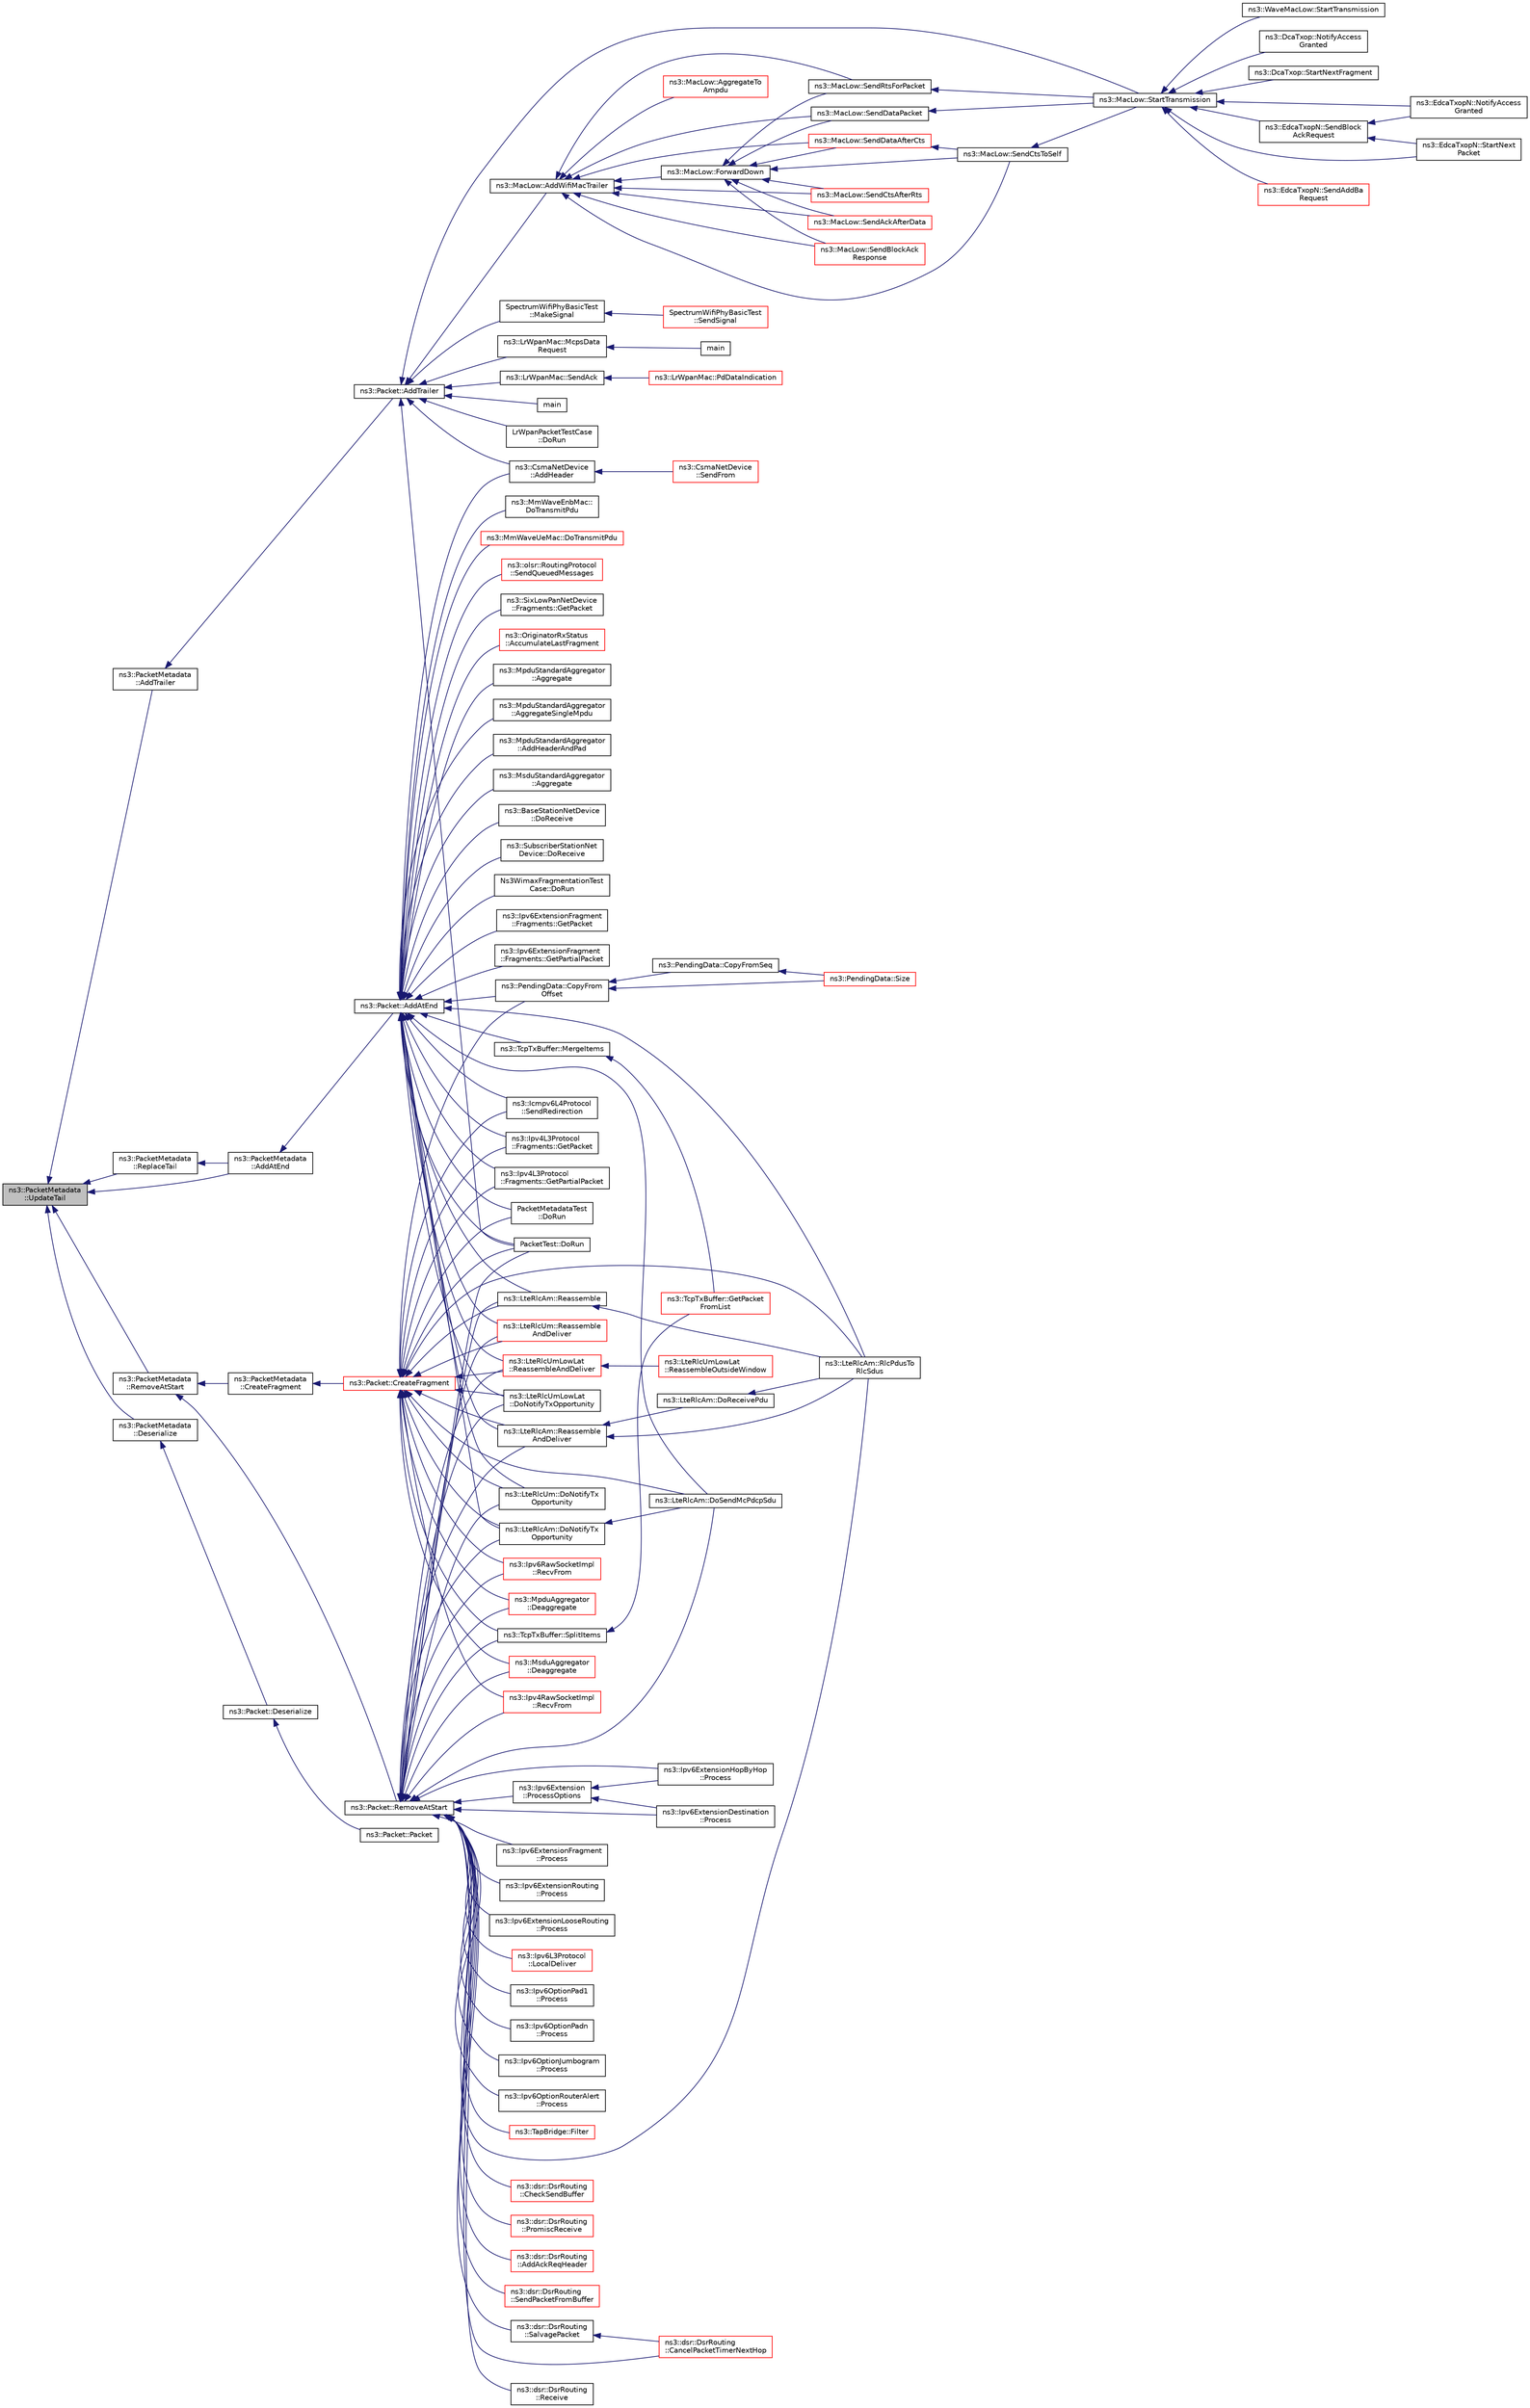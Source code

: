 digraph "ns3::PacketMetadata::UpdateTail"
{
  edge [fontname="Helvetica",fontsize="10",labelfontname="Helvetica",labelfontsize="10"];
  node [fontname="Helvetica",fontsize="10",shape=record];
  rankdir="LR";
  Node1 [label="ns3::PacketMetadata\l::UpdateTail",height=0.2,width=0.4,color="black", fillcolor="grey75", style="filled", fontcolor="black"];
  Node1 -> Node2 [dir="back",color="midnightblue",fontsize="10",style="solid"];
  Node2 [label="ns3::PacketMetadata\l::ReplaceTail",height=0.2,width=0.4,color="black", fillcolor="white", style="filled",URL="$d1/db1/classns3_1_1PacketMetadata.html#a0ad8fd1e4af8eaafca676b4cc3d9749b",tooltip="Replace the tail. "];
  Node2 -> Node3 [dir="back",color="midnightblue",fontsize="10",style="solid"];
  Node3 [label="ns3::PacketMetadata\l::AddAtEnd",height=0.2,width=0.4,color="black", fillcolor="white", style="filled",URL="$d1/db1/classns3_1_1PacketMetadata.html#af7ceb1a4a7ded625c85dbd477b5fc8b6",tooltip="Add a metadata at the metadata start. "];
  Node3 -> Node4 [dir="back",color="midnightblue",fontsize="10",style="solid"];
  Node4 [label="ns3::Packet::AddAtEnd",height=0.2,width=0.4,color="black", fillcolor="white", style="filled",URL="$dd/d7a/classns3_1_1Packet.html#a14ec3d4250b425468764de58f5837b6b",tooltip="Concatenate the input packet at the end of the current packet. "];
  Node4 -> Node5 [dir="back",color="midnightblue",fontsize="10",style="solid"];
  Node5 [label="ns3::CsmaNetDevice\l::AddHeader",height=0.2,width=0.4,color="black", fillcolor="white", style="filled",URL="$d4/df2/classns3_1_1CsmaNetDevice.html#a736bf6ce5851ace677f8fc693a92855c"];
  Node5 -> Node6 [dir="back",color="midnightblue",fontsize="10",style="solid"];
  Node6 [label="ns3::CsmaNetDevice\l::SendFrom",height=0.2,width=0.4,color="red", fillcolor="white", style="filled",URL="$d4/df2/classns3_1_1CsmaNetDevice.html#ad7cb5da0e3fb59bd1670c8fa0af4b775"];
  Node4 -> Node7 [dir="back",color="midnightblue",fontsize="10",style="solid"];
  Node7 [label="ns3::Icmpv6L4Protocol\l::SendRedirection",height=0.2,width=0.4,color="black", fillcolor="white", style="filled",URL="$d7/d1d/classns3_1_1Icmpv6L4Protocol.html#a775f19603b15e25f287f54096a3f26cb",tooltip="Send an ICMPv6 Redirection. "];
  Node4 -> Node8 [dir="back",color="midnightblue",fontsize="10",style="solid"];
  Node8 [label="ns3::Ipv4L3Protocol\l::Fragments::GetPacket",height=0.2,width=0.4,color="black", fillcolor="white", style="filled",URL="$de/db3/classns3_1_1Ipv4L3Protocol_1_1Fragments.html#ab4a808c6dc768ccee3b49c829085f92a",tooltip="Get the entire packet. "];
  Node4 -> Node9 [dir="back",color="midnightblue",fontsize="10",style="solid"];
  Node9 [label="ns3::Ipv4L3Protocol\l::Fragments::GetPartialPacket",height=0.2,width=0.4,color="black", fillcolor="white", style="filled",URL="$de/db3/classns3_1_1Ipv4L3Protocol_1_1Fragments.html#a7fd8b69e913c1326a37a13a4ea8deebc",tooltip="Get the complete part of the packet. "];
  Node4 -> Node10 [dir="back",color="midnightblue",fontsize="10",style="solid"];
  Node10 [label="ns3::Ipv6ExtensionFragment\l::Fragments::GetPacket",height=0.2,width=0.4,color="black", fillcolor="white", style="filled",URL="$d6/d8c/classns3_1_1Ipv6ExtensionFragment_1_1Fragments.html#a2c3a522898b3635c59ed50e91826ae91",tooltip="Get the entire packet. "];
  Node4 -> Node11 [dir="back",color="midnightblue",fontsize="10",style="solid"];
  Node11 [label="ns3::Ipv6ExtensionFragment\l::Fragments::GetPartialPacket",height=0.2,width=0.4,color="black", fillcolor="white", style="filled",URL="$d6/d8c/classns3_1_1Ipv6ExtensionFragment_1_1Fragments.html#aa3e7ed0d1458526ff565403b1b8e4285",tooltip="Get the packet parts so far received. "];
  Node4 -> Node12 [dir="back",color="midnightblue",fontsize="10",style="solid"];
  Node12 [label="ns3::PendingData::CopyFrom\lOffset",height=0.2,width=0.4,color="black", fillcolor="white", style="filled",URL="$dd/d9e/classns3_1_1PendingData.html#ab04639a5fcb15f47daa91c071f5cdfd2",tooltip="Copy data starting from a give offset. "];
  Node12 -> Node13 [dir="back",color="midnightblue",fontsize="10",style="solid"];
  Node13 [label="ns3::PendingData::CopyFromSeq",height=0.2,width=0.4,color="black", fillcolor="white", style="filled",URL="$dd/d9e/classns3_1_1PendingData.html#ac49fbeb525992b5b033d3209dcf5688c",tooltip="Copy data starting from a give offset. "];
  Node13 -> Node14 [dir="back",color="midnightblue",fontsize="10",style="solid"];
  Node14 [label="ns3::PendingData::Size",height=0.2,width=0.4,color="red", fillcolor="white", style="filled",URL="$dd/d9e/classns3_1_1PendingData.html#abbbae5f8a12762f9a85d2ddd5c9c9165"];
  Node12 -> Node14 [dir="back",color="midnightblue",fontsize="10",style="solid"];
  Node4 -> Node15 [dir="back",color="midnightblue",fontsize="10",style="solid"];
  Node15 [label="ns3::TcpTxBuffer::MergeItems",height=0.2,width=0.4,color="black", fillcolor="white", style="filled",URL="$d9/d1d/classns3_1_1TcpTxBuffer.html#aee57c32104926f7d4bfdeb12f05a6db1",tooltip="Merge two TcpTxItem. "];
  Node15 -> Node16 [dir="back",color="midnightblue",fontsize="10",style="solid"];
  Node16 [label="ns3::TcpTxBuffer::GetPacket\lFromList",height=0.2,width=0.4,color="red", fillcolor="white", style="filled",URL="$d9/d1d/classns3_1_1TcpTxBuffer.html#a0528a0261fe39fdb95526c24801f1091",tooltip="Get a block (which is returned as Packet) from a list. "];
  Node4 -> Node17 [dir="back",color="midnightblue",fontsize="10",style="solid"];
  Node17 [label="ns3::LteRlcAm::DoNotifyTx\lOpportunity",height=0.2,width=0.4,color="black", fillcolor="white", style="filled",URL="$d0/d4c/classns3_1_1LteRlcAm.html#a3ab44d9541efaa52821f93075eb769f1"];
  Node17 -> Node18 [dir="back",color="midnightblue",fontsize="10",style="solid"];
  Node18 [label="ns3::LteRlcAm::DoSendMcPdcpSdu",height=0.2,width=0.4,color="black", fillcolor="white", style="filled",URL="$d0/d4c/classns3_1_1LteRlcAm.html#a82f906888a397ccda58483840418c7e8"];
  Node4 -> Node19 [dir="back",color="midnightblue",fontsize="10",style="solid"];
  Node19 [label="ns3::LteRlcAm::Reassemble\lAndDeliver",height=0.2,width=0.4,color="black", fillcolor="white", style="filled",URL="$d0/d4c/classns3_1_1LteRlcAm.html#ada1201339d0a54e50adc27b09d3c5c1e"];
  Node19 -> Node20 [dir="back",color="midnightblue",fontsize="10",style="solid"];
  Node20 [label="ns3::LteRlcAm::DoReceivePdu",height=0.2,width=0.4,color="black", fillcolor="white", style="filled",URL="$d0/d4c/classns3_1_1LteRlcAm.html#a9351b349aef796a3cda5946574e9435f"];
  Node20 -> Node21 [dir="back",color="midnightblue",fontsize="10",style="solid"];
  Node21 [label="ns3::LteRlcAm::RlcPdusTo\lRlcSdus",height=0.2,width=0.4,color="black", fillcolor="white", style="filled",URL="$d0/d4c/classns3_1_1LteRlcAm.html#a5ea384363b8fa99b66f9eaad80edc2cc"];
  Node19 -> Node21 [dir="back",color="midnightblue",fontsize="10",style="solid"];
  Node4 -> Node18 [dir="back",color="midnightblue",fontsize="10",style="solid"];
  Node4 -> Node22 [dir="back",color="midnightblue",fontsize="10",style="solid"];
  Node22 [label="ns3::LteRlcAm::Reassemble",height=0.2,width=0.4,color="black", fillcolor="white", style="filled",URL="$d0/d4c/classns3_1_1LteRlcAm.html#a5ea384eb8654434de22432e79ee60364"];
  Node22 -> Node21 [dir="back",color="midnightblue",fontsize="10",style="solid"];
  Node4 -> Node21 [dir="back",color="midnightblue",fontsize="10",style="solid"];
  Node4 -> Node23 [dir="back",color="midnightblue",fontsize="10",style="solid"];
  Node23 [label="ns3::LteRlcUmLowLat\l::DoNotifyTxOpportunity",height=0.2,width=0.4,color="black", fillcolor="white", style="filled",URL="$dd/df9/classns3_1_1LteRlcUmLowLat.html#a7a317025c0a1ff42852387b6665fee30"];
  Node4 -> Node24 [dir="back",color="midnightblue",fontsize="10",style="solid"];
  Node24 [label="ns3::LteRlcUmLowLat\l::ReassembleAndDeliver",height=0.2,width=0.4,color="red", fillcolor="white", style="filled",URL="$dd/df9/classns3_1_1LteRlcUmLowLat.html#a73c311a5f9cb06e61282da24f875bb29"];
  Node24 -> Node25 [dir="back",color="midnightblue",fontsize="10",style="solid"];
  Node25 [label="ns3::LteRlcUmLowLat\l::ReassembleOutsideWindow",height=0.2,width=0.4,color="red", fillcolor="white", style="filled",URL="$dd/df9/classns3_1_1LteRlcUmLowLat.html#a4443ee4ffdcbda9c568dafb97828497e"];
  Node4 -> Node26 [dir="back",color="midnightblue",fontsize="10",style="solid"];
  Node26 [label="ns3::LteRlcUm::DoNotifyTx\lOpportunity",height=0.2,width=0.4,color="black", fillcolor="white", style="filled",URL="$db/d49/classns3_1_1LteRlcUm.html#a54a1abae2b97a8a060bc42b6abbf3af4"];
  Node4 -> Node27 [dir="back",color="midnightblue",fontsize="10",style="solid"];
  Node27 [label="ns3::LteRlcUm::Reassemble\lAndDeliver",height=0.2,width=0.4,color="red", fillcolor="white", style="filled",URL="$db/d49/classns3_1_1LteRlcUm.html#a103ba1e3d14eb2604a44d1bef7fe7cb7"];
  Node4 -> Node28 [dir="back",color="midnightblue",fontsize="10",style="solid"];
  Node28 [label="ns3::MmWaveEnbMac::\lDoTransmitPdu",height=0.2,width=0.4,color="black", fillcolor="white", style="filled",URL="$d5/dcd/classns3_1_1MmWaveEnbMac.html#a71a93e997a6016541b33e26998562226"];
  Node4 -> Node29 [dir="back",color="midnightblue",fontsize="10",style="solid"];
  Node29 [label="ns3::MmWaveUeMac::DoTransmitPdu",height=0.2,width=0.4,color="red", fillcolor="white", style="filled",URL="$d7/d84/classns3_1_1MmWaveUeMac.html#a5f228598aabf0c6cd61b6fad018512fe"];
  Node4 -> Node30 [dir="back",color="midnightblue",fontsize="10",style="solid"];
  Node30 [label="PacketMetadataTest\l::DoRun",height=0.2,width=0.4,color="black", fillcolor="white", style="filled",URL="$da/d30/classPacketMetadataTest.html#a5157cf5ecf0e631ad2a70c61375ebfc3",tooltip="Implementation to actually run this TestCase. "];
  Node4 -> Node31 [dir="back",color="midnightblue",fontsize="10",style="solid"];
  Node31 [label="PacketTest::DoRun",height=0.2,width=0.4,color="black", fillcolor="white", style="filled",URL="$db/d9f/classPacketTest.html#a2f4d69aa1b21616ea14efd54fee55da2",tooltip="Implementation to actually run this TestCase. "];
  Node4 -> Node32 [dir="back",color="midnightblue",fontsize="10",style="solid"];
  Node32 [label="ns3::olsr::RoutingProtocol\l::SendQueuedMessages",height=0.2,width=0.4,color="red", fillcolor="white", style="filled",URL="$d6/dbb/classns3_1_1olsr_1_1RoutingProtocol.html#a0ee7494c6ac857210f7f12d40d39e349",tooltip="Creates as many OLSR packets as needed in order to send all buffered OLSR messages. "];
  Node4 -> Node33 [dir="back",color="midnightblue",fontsize="10",style="solid"];
  Node33 [label="ns3::SixLowPanNetDevice\l::Fragments::GetPacket",height=0.2,width=0.4,color="black", fillcolor="white", style="filled",URL="$d1/d49/classns3_1_1SixLowPanNetDevice_1_1Fragments.html#a9df693069547cc25cde64f97f5ad2a62",tooltip="Get the entire packet. "];
  Node4 -> Node34 [dir="back",color="midnightblue",fontsize="10",style="solid"];
  Node34 [label="ns3::OriginatorRxStatus\l::AccumulateLastFragment",height=0.2,width=0.4,color="red", fillcolor="white", style="filled",URL="$d6/d7e/classns3_1_1OriginatorRxStatus.html#a59c38c4a21335b5e82da00fdb0561af0"];
  Node4 -> Node35 [dir="back",color="midnightblue",fontsize="10",style="solid"];
  Node35 [label="ns3::MpduStandardAggregator\l::Aggregate",height=0.2,width=0.4,color="black", fillcolor="white", style="filled",URL="$d4/d25/classns3_1_1MpduStandardAggregator.html#ae8df5366479ace23f603e772a32721dc"];
  Node4 -> Node36 [dir="back",color="midnightblue",fontsize="10",style="solid"];
  Node36 [label="ns3::MpduStandardAggregator\l::AggregateSingleMpdu",height=0.2,width=0.4,color="black", fillcolor="white", style="filled",URL="$d4/d25/classns3_1_1MpduStandardAggregator.html#a8ae46f2c643b8b39b31c28875db10372"];
  Node4 -> Node37 [dir="back",color="midnightblue",fontsize="10",style="solid"];
  Node37 [label="ns3::MpduStandardAggregator\l::AddHeaderAndPad",height=0.2,width=0.4,color="black", fillcolor="white", style="filled",URL="$d4/d25/classns3_1_1MpduStandardAggregator.html#a20f9b233d444b85d4ed22b622dbc3bcd"];
  Node4 -> Node38 [dir="back",color="midnightblue",fontsize="10",style="solid"];
  Node38 [label="ns3::MsduStandardAggregator\l::Aggregate",height=0.2,width=0.4,color="black", fillcolor="white", style="filled",URL="$d3/dc1/classns3_1_1MsduStandardAggregator.html#aab2f9fee332931c68aa8d13869a62275"];
  Node4 -> Node39 [dir="back",color="midnightblue",fontsize="10",style="solid"];
  Node39 [label="ns3::BaseStationNetDevice\l::DoReceive",height=0.2,width=0.4,color="black", fillcolor="white", style="filled",URL="$dd/d73/classns3_1_1BaseStationNetDevice.html#a0a6bf3deb17ab1adde07a1ed62875067",tooltip="Receive packet. "];
  Node4 -> Node40 [dir="back",color="midnightblue",fontsize="10",style="solid"];
  Node40 [label="ns3::SubscriberStationNet\lDevice::DoReceive",height=0.2,width=0.4,color="black", fillcolor="white", style="filled",URL="$d4/de5/classns3_1_1SubscriberStationNetDevice.html#a2cdd421837891adea005eb7cde668a1f"];
  Node4 -> Node41 [dir="back",color="midnightblue",fontsize="10",style="solid"];
  Node41 [label="Ns3WimaxFragmentationTest\lCase::DoRun",height=0.2,width=0.4,color="black", fillcolor="white", style="filled",URL="$d9/d2f/classNs3WimaxFragmentationTestCase.html#ac4725340138d07d67dbb72aaa5ccd84b",tooltip="Implementation to actually run this TestCase. "];
  Node1 -> Node42 [dir="back",color="midnightblue",fontsize="10",style="solid"];
  Node42 [label="ns3::PacketMetadata\l::AddTrailer",height=0.2,width=0.4,color="black", fillcolor="white", style="filled",URL="$d1/db1/classns3_1_1PacketMetadata.html#afd698b5f0ce0e9f498fff8a6915837c5"];
  Node42 -> Node43 [dir="back",color="midnightblue",fontsize="10",style="solid"];
  Node43 [label="ns3::Packet::AddTrailer",height=0.2,width=0.4,color="black", fillcolor="white", style="filled",URL="$dd/d7a/classns3_1_1Packet.html#ae26b490c30ae5bc98be5181ec6e06db8",tooltip="Add trailer to this packet. "];
  Node43 -> Node5 [dir="back",color="midnightblue",fontsize="10",style="solid"];
  Node43 -> Node44 [dir="back",color="midnightblue",fontsize="10",style="solid"];
  Node44 [label="main",height=0.2,width=0.4,color="black", fillcolor="white", style="filled",URL="$d4/d3b/lr-wpan-packet-print_8cc.html#a0ddf1224851353fc92bfbff6f499fa97"];
  Node43 -> Node45 [dir="back",color="midnightblue",fontsize="10",style="solid"];
  Node45 [label="ns3::LrWpanMac::McpsData\lRequest",height=0.2,width=0.4,color="black", fillcolor="white", style="filled",URL="$db/d57/classns3_1_1LrWpanMac.html#acb3f2c60655d459aeb85b20536d1f7ce"];
  Node45 -> Node46 [dir="back",color="midnightblue",fontsize="10",style="solid"];
  Node46 [label="main",height=0.2,width=0.4,color="black", fillcolor="white", style="filled",URL="$da/db1/lr-wpan-data_8cc.html#a0ddf1224851353fc92bfbff6f499fa97"];
  Node43 -> Node47 [dir="back",color="midnightblue",fontsize="10",style="solid"];
  Node47 [label="ns3::LrWpanMac::SendAck",height=0.2,width=0.4,color="black", fillcolor="white", style="filled",URL="$db/d57/classns3_1_1LrWpanMac.html#afdf2ca2fc6e15fbb1767720607a101f8"];
  Node47 -> Node48 [dir="back",color="midnightblue",fontsize="10",style="solid"];
  Node48 [label="ns3::LrWpanMac::PdDataIndication",height=0.2,width=0.4,color="red", fillcolor="white", style="filled",URL="$db/d57/classns3_1_1LrWpanMac.html#a71139cc1bd26ab1c0a9c2e7791631389"];
  Node43 -> Node49 [dir="back",color="midnightblue",fontsize="10",style="solid"];
  Node49 [label="LrWpanPacketTestCase\l::DoRun",height=0.2,width=0.4,color="black", fillcolor="white", style="filled",URL="$dc/d38/classLrWpanPacketTestCase.html#ae85f64d48a71983a4a43f49e5571546a",tooltip="Implementation to actually run this TestCase. "];
  Node43 -> Node31 [dir="back",color="midnightblue",fontsize="10",style="solid"];
  Node43 -> Node50 [dir="back",color="midnightblue",fontsize="10",style="solid"];
  Node50 [label="ns3::MacLow::StartTransmission",height=0.2,width=0.4,color="black", fillcolor="white", style="filled",URL="$d3/da6/classns3_1_1MacLow.html#a3d13643c758e213041f8389c1041074b"];
  Node50 -> Node51 [dir="back",color="midnightblue",fontsize="10",style="solid"];
  Node51 [label="ns3::WaveMacLow::StartTransmission",height=0.2,width=0.4,color="black", fillcolor="white", style="filled",URL="$d8/da1/classns3_1_1WaveMacLow.html#a8ed4704fbcd3d5888aa8ee5abcfb9cc8"];
  Node50 -> Node52 [dir="back",color="midnightblue",fontsize="10",style="solid"];
  Node52 [label="ns3::DcaTxop::NotifyAccess\lGranted",height=0.2,width=0.4,color="black", fillcolor="white", style="filled",URL="$d3/d74/classns3_1_1DcaTxop.html#a1760d5870d8d96153165960172ba31d5"];
  Node50 -> Node53 [dir="back",color="midnightblue",fontsize="10",style="solid"];
  Node53 [label="ns3::DcaTxop::StartNextFragment",height=0.2,width=0.4,color="black", fillcolor="white", style="filled",URL="$d3/d74/classns3_1_1DcaTxop.html#a2055d310a17ffe4be6b2d2ec91587429"];
  Node50 -> Node54 [dir="back",color="midnightblue",fontsize="10",style="solid"];
  Node54 [label="ns3::EdcaTxopN::NotifyAccess\lGranted",height=0.2,width=0.4,color="black", fillcolor="white", style="filled",URL="$dc/db8/classns3_1_1EdcaTxopN.html#afeba080a6bf7d6074227e10321d1683d"];
  Node50 -> Node55 [dir="back",color="midnightblue",fontsize="10",style="solid"];
  Node55 [label="ns3::EdcaTxopN::StartNext\lPacket",height=0.2,width=0.4,color="black", fillcolor="white", style="filled",URL="$dc/db8/classns3_1_1EdcaTxopN.html#a86df91f79cf79fbb677bd53fddafdae0"];
  Node50 -> Node56 [dir="back",color="midnightblue",fontsize="10",style="solid"];
  Node56 [label="ns3::EdcaTxopN::SendBlock\lAckRequest",height=0.2,width=0.4,color="black", fillcolor="white", style="filled",URL="$dc/db8/classns3_1_1EdcaTxopN.html#a620d3677a73927b708ba85d2f2a794e0"];
  Node56 -> Node54 [dir="back",color="midnightblue",fontsize="10",style="solid"];
  Node56 -> Node55 [dir="back",color="midnightblue",fontsize="10",style="solid"];
  Node50 -> Node57 [dir="back",color="midnightblue",fontsize="10",style="solid"];
  Node57 [label="ns3::EdcaTxopN::SendAddBa\lRequest",height=0.2,width=0.4,color="red", fillcolor="white", style="filled",URL="$dc/db8/classns3_1_1EdcaTxopN.html#a5d000df80bfe3211aed2fee7c08b85d2"];
  Node43 -> Node58 [dir="back",color="midnightblue",fontsize="10",style="solid"];
  Node58 [label="ns3::MacLow::AddWifiMacTrailer",height=0.2,width=0.4,color="black", fillcolor="white", style="filled",URL="$d3/da6/classns3_1_1MacLow.html#acaafc67755f16f347e9161310d71e3ef"];
  Node58 -> Node59 [dir="back",color="midnightblue",fontsize="10",style="solid"];
  Node59 [label="ns3::MacLow::ForwardDown",height=0.2,width=0.4,color="black", fillcolor="white", style="filled",URL="$d3/da6/classns3_1_1MacLow.html#a4eefbfa3d57539dadf0224cc7fcf952d"];
  Node59 -> Node60 [dir="back",color="midnightblue",fontsize="10",style="solid"];
  Node60 [label="ns3::MacLow::SendRtsForPacket",height=0.2,width=0.4,color="black", fillcolor="white", style="filled",URL="$d3/da6/classns3_1_1MacLow.html#ac472702b866a51ea2dfb7637381897aa"];
  Node60 -> Node50 [dir="back",color="midnightblue",fontsize="10",style="solid"];
  Node59 -> Node61 [dir="back",color="midnightblue",fontsize="10",style="solid"];
  Node61 [label="ns3::MacLow::SendDataPacket",height=0.2,width=0.4,color="black", fillcolor="white", style="filled",URL="$d3/da6/classns3_1_1MacLow.html#ab177d7c7ba53c56f91612114412914bf"];
  Node61 -> Node50 [dir="back",color="midnightblue",fontsize="10",style="solid"];
  Node59 -> Node62 [dir="back",color="midnightblue",fontsize="10",style="solid"];
  Node62 [label="ns3::MacLow::SendCtsToSelf",height=0.2,width=0.4,color="black", fillcolor="white", style="filled",URL="$d3/da6/classns3_1_1MacLow.html#a209c346576d367ef16cfa1cfdefff909"];
  Node62 -> Node50 [dir="back",color="midnightblue",fontsize="10",style="solid"];
  Node59 -> Node63 [dir="back",color="midnightblue",fontsize="10",style="solid"];
  Node63 [label="ns3::MacLow::SendCtsAfterRts",height=0.2,width=0.4,color="red", fillcolor="white", style="filled",URL="$d3/da6/classns3_1_1MacLow.html#aebcd4c3e8d64fb53af1f8a862c766e33"];
  Node59 -> Node64 [dir="back",color="midnightblue",fontsize="10",style="solid"];
  Node64 [label="ns3::MacLow::SendDataAfterCts",height=0.2,width=0.4,color="red", fillcolor="white", style="filled",URL="$d3/da6/classns3_1_1MacLow.html#a063bab2ef4e7320a3f8cfa9890090ab6"];
  Node64 -> Node62 [dir="back",color="midnightblue",fontsize="10",style="solid"];
  Node59 -> Node65 [dir="back",color="midnightblue",fontsize="10",style="solid"];
  Node65 [label="ns3::MacLow::SendAckAfterData",height=0.2,width=0.4,color="red", fillcolor="white", style="filled",URL="$d3/da6/classns3_1_1MacLow.html#a8db1635644b89072dfcb5fbc2330031b"];
  Node59 -> Node66 [dir="back",color="midnightblue",fontsize="10",style="solid"];
  Node66 [label="ns3::MacLow::SendBlockAck\lResponse",height=0.2,width=0.4,color="red", fillcolor="white", style="filled",URL="$d3/da6/classns3_1_1MacLow.html#a85c374be43ba3bd52fd1ad6efdfef6c6"];
  Node58 -> Node60 [dir="back",color="midnightblue",fontsize="10",style="solid"];
  Node58 -> Node61 [dir="back",color="midnightblue",fontsize="10",style="solid"];
  Node58 -> Node62 [dir="back",color="midnightblue",fontsize="10",style="solid"];
  Node58 -> Node63 [dir="back",color="midnightblue",fontsize="10",style="solid"];
  Node58 -> Node64 [dir="back",color="midnightblue",fontsize="10",style="solid"];
  Node58 -> Node65 [dir="back",color="midnightblue",fontsize="10",style="solid"];
  Node58 -> Node66 [dir="back",color="midnightblue",fontsize="10",style="solid"];
  Node58 -> Node67 [dir="back",color="midnightblue",fontsize="10",style="solid"];
  Node67 [label="ns3::MacLow::AggregateTo\lAmpdu",height=0.2,width=0.4,color="red", fillcolor="white", style="filled",URL="$d3/da6/classns3_1_1MacLow.html#a10d347ccf6a1e3868ee1470767ed38a6"];
  Node43 -> Node68 [dir="back",color="midnightblue",fontsize="10",style="solid"];
  Node68 [label="SpectrumWifiPhyBasicTest\l::MakeSignal",height=0.2,width=0.4,color="black", fillcolor="white", style="filled",URL="$df/d29/classSpectrumWifiPhyBasicTest.html#a131420d781cf323bd84a848053a2fa6e"];
  Node68 -> Node69 [dir="back",color="midnightblue",fontsize="10",style="solid"];
  Node69 [label="SpectrumWifiPhyBasicTest\l::SendSignal",height=0.2,width=0.4,color="red", fillcolor="white", style="filled",URL="$df/d29/classSpectrumWifiPhyBasicTest.html#a99a44e9e6abcf378592b2a2df06ba394"];
  Node1 -> Node3 [dir="back",color="midnightblue",fontsize="10",style="solid"];
  Node1 -> Node70 [dir="back",color="midnightblue",fontsize="10",style="solid"];
  Node70 [label="ns3::PacketMetadata\l::RemoveAtStart",height=0.2,width=0.4,color="black", fillcolor="white", style="filled",URL="$d1/db1/classns3_1_1PacketMetadata.html#a9a0300e7ae709f269d59b6733e590d56",tooltip="Remove a chunk of metadata at the metadata start. "];
  Node70 -> Node71 [dir="back",color="midnightblue",fontsize="10",style="solid"];
  Node71 [label="ns3::PacketMetadata\l::CreateFragment",height=0.2,width=0.4,color="black", fillcolor="white", style="filled",URL="$d1/db1/classns3_1_1PacketMetadata.html#a0c4fe43ab63b49432451c37263826d67",tooltip="Creates a fragment. "];
  Node71 -> Node72 [dir="back",color="midnightblue",fontsize="10",style="solid"];
  Node72 [label="ns3::Packet::CreateFragment",height=0.2,width=0.4,color="red", fillcolor="white", style="filled",URL="$dd/d7a/classns3_1_1Packet.html#a16f6113606b355b2b346e2245fa2a3d0",tooltip="Create a new packet which contains a fragment of the original packet. "];
  Node72 -> Node7 [dir="back",color="midnightblue",fontsize="10",style="solid"];
  Node72 -> Node8 [dir="back",color="midnightblue",fontsize="10",style="solid"];
  Node72 -> Node9 [dir="back",color="midnightblue",fontsize="10",style="solid"];
  Node72 -> Node73 [dir="back",color="midnightblue",fontsize="10",style="solid"];
  Node73 [label="ns3::Ipv4RawSocketImpl\l::RecvFrom",height=0.2,width=0.4,color="red", fillcolor="white", style="filled",URL="$de/d84/classns3_1_1Ipv4RawSocketImpl.html#a4a004b1ebdcb92d83ee083cdd5543a56",tooltip="Read a single packet from the socket and retrieve the sender address. "];
  Node72 -> Node74 [dir="back",color="midnightblue",fontsize="10",style="solid"];
  Node74 [label="ns3::Ipv6RawSocketImpl\l::RecvFrom",height=0.2,width=0.4,color="red", fillcolor="white", style="filled",URL="$d8/d7f/classns3_1_1Ipv6RawSocketImpl.html#a582900364192f1181e1c904b1a5af6a8",tooltip="Read a single packet from the socket and retrieve the sender address. "];
  Node72 -> Node12 [dir="back",color="midnightblue",fontsize="10",style="solid"];
  Node72 -> Node75 [dir="back",color="midnightblue",fontsize="10",style="solid"];
  Node75 [label="ns3::TcpTxBuffer::SplitItems",height=0.2,width=0.4,color="black", fillcolor="white", style="filled",URL="$d9/d1d/classns3_1_1TcpTxBuffer.html#a34d85565e5a51b10a33444ed47415f2f",tooltip="Split one TcpTxItem. "];
  Node75 -> Node16 [dir="back",color="midnightblue",fontsize="10",style="solid"];
  Node72 -> Node17 [dir="back",color="midnightblue",fontsize="10",style="solid"];
  Node72 -> Node19 [dir="back",color="midnightblue",fontsize="10",style="solid"];
  Node72 -> Node18 [dir="back",color="midnightblue",fontsize="10",style="solid"];
  Node72 -> Node22 [dir="back",color="midnightblue",fontsize="10",style="solid"];
  Node72 -> Node21 [dir="back",color="midnightblue",fontsize="10",style="solid"];
  Node72 -> Node23 [dir="back",color="midnightblue",fontsize="10",style="solid"];
  Node72 -> Node24 [dir="back",color="midnightblue",fontsize="10",style="solid"];
  Node72 -> Node26 [dir="back",color="midnightblue",fontsize="10",style="solid"];
  Node72 -> Node27 [dir="back",color="midnightblue",fontsize="10",style="solid"];
  Node72 -> Node30 [dir="back",color="midnightblue",fontsize="10",style="solid"];
  Node72 -> Node31 [dir="back",color="midnightblue",fontsize="10",style="solid"];
  Node72 -> Node76 [dir="back",color="midnightblue",fontsize="10",style="solid"];
  Node76 [label="ns3::MpduAggregator\l::Deaggregate",height=0.2,width=0.4,color="red", fillcolor="white", style="filled",URL="$d0/dd9/classns3_1_1MpduAggregator.html#a4c5daf1c185ea5e4b82ea028327ba202"];
  Node72 -> Node77 [dir="back",color="midnightblue",fontsize="10",style="solid"];
  Node77 [label="ns3::MsduAggregator\l::Deaggregate",height=0.2,width=0.4,color="red", fillcolor="white", style="filled",URL="$da/dc7/classns3_1_1MsduAggregator.html#a5fbab40dc4a2b4b8ff94508ca7c988fc"];
  Node70 -> Node78 [dir="back",color="midnightblue",fontsize="10",style="solid"];
  Node78 [label="ns3::Packet::RemoveAtStart",height=0.2,width=0.4,color="black", fillcolor="white", style="filled",URL="$dd/d7a/classns3_1_1Packet.html#a78aa207e7921dd2f9f7e0d0b7a1c730a",tooltip="Remove size bytes from the start of the current packet. "];
  Node78 -> Node79 [dir="back",color="midnightblue",fontsize="10",style="solid"];
  Node79 [label="ns3::dsr::DsrRouting\l::CheckSendBuffer",height=0.2,width=0.4,color="red", fillcolor="white", style="filled",URL="$df/d32/classns3_1_1dsr_1_1DsrRouting.html#a03ace9023e9fe58434dc004123c7d9e0",tooltip="Check the send buffer of packets with route when send buffer timer expire. "];
  Node78 -> Node80 [dir="back",color="midnightblue",fontsize="10",style="solid"];
  Node80 [label="ns3::dsr::DsrRouting\l::PromiscReceive",height=0.2,width=0.4,color="red", fillcolor="white", style="filled",URL="$df/d32/classns3_1_1dsr_1_1DsrRouting.html#a95d4ab6177fb07d4791a2ed82cd4a2bb",tooltip="Promiscuous receive data packets destined to some other node. "];
  Node78 -> Node81 [dir="back",color="midnightblue",fontsize="10",style="solid"];
  Node81 [label="ns3::dsr::DsrRouting\l::AddAckReqHeader",height=0.2,width=0.4,color="red", fillcolor="white", style="filled",URL="$df/d32/classns3_1_1dsr_1_1DsrRouting.html#a8ce910f1c56dc238ff98117c784c4541",tooltip="This function is called to add ack request header for network acknowledgement. "];
  Node78 -> Node82 [dir="back",color="midnightblue",fontsize="10",style="solid"];
  Node82 [label="ns3::dsr::DsrRouting\l::SendPacketFromBuffer",height=0.2,width=0.4,color="red", fillcolor="white", style="filled",URL="$df/d32/classns3_1_1dsr_1_1DsrRouting.html#a1a862a16f3a5527f9425763864ac3e80",tooltip="This function is responsible for sending out data packets when have route, if no route found..."];
  Node78 -> Node83 [dir="back",color="midnightblue",fontsize="10",style="solid"];
  Node83 [label="ns3::dsr::DsrRouting\l::CancelPacketTimerNextHop",height=0.2,width=0.4,color="red", fillcolor="white", style="filled",URL="$df/d32/classns3_1_1dsr_1_1DsrRouting.html#a215e6fcab10ee0d744a657f0af2695c6",tooltip="Cancel the packet retransmission timer for a all maintenance entries with nextHop address..."];
  Node78 -> Node84 [dir="back",color="midnightblue",fontsize="10",style="solid"];
  Node84 [label="ns3::dsr::DsrRouting\l::SalvagePacket",height=0.2,width=0.4,color="black", fillcolor="white", style="filled",URL="$df/d32/classns3_1_1dsr_1_1DsrRouting.html#a83dd51056e4e48ad538ff41fda129272",tooltip="Salvage the packet which has been transmitted for 3 times. "];
  Node84 -> Node83 [dir="back",color="midnightblue",fontsize="10",style="solid"];
  Node78 -> Node85 [dir="back",color="midnightblue",fontsize="10",style="solid"];
  Node85 [label="ns3::dsr::DsrRouting\l::Receive",height=0.2,width=0.4,color="black", fillcolor="white", style="filled",URL="$df/d32/classns3_1_1dsr_1_1DsrRouting.html#a4908cdae502d8bdca8a244d4420311e6"];
  Node78 -> Node73 [dir="back",color="midnightblue",fontsize="10",style="solid"];
  Node78 -> Node86 [dir="back",color="midnightblue",fontsize="10",style="solid"];
  Node86 [label="ns3::Ipv6Extension\l::ProcessOptions",height=0.2,width=0.4,color="black", fillcolor="white", style="filled",URL="$d1/de7/classns3_1_1Ipv6Extension.html#adb5bf5cc46ab4c1936c0641ad4fd7a07",tooltip="Process options Called by implementing classes to process the options. "];
  Node86 -> Node87 [dir="back",color="midnightblue",fontsize="10",style="solid"];
  Node87 [label="ns3::Ipv6ExtensionHopByHop\l::Process",height=0.2,width=0.4,color="black", fillcolor="white", style="filled",URL="$d2/db6/classns3_1_1Ipv6ExtensionHopByHop.html#a234507e921675c3e30d8e5ddf7108c77",tooltip="Process method Called from Ipv6L3Protocol::Receive. "];
  Node86 -> Node88 [dir="back",color="midnightblue",fontsize="10",style="solid"];
  Node88 [label="ns3::Ipv6ExtensionDestination\l::Process",height=0.2,width=0.4,color="black", fillcolor="white", style="filled",URL="$de/d0d/classns3_1_1Ipv6ExtensionDestination.html#a27dac28c59322d3f5b2c9830f669db61",tooltip="Process method Called from Ipv6L3Protocol::Receive. "];
  Node78 -> Node87 [dir="back",color="midnightblue",fontsize="10",style="solid"];
  Node78 -> Node88 [dir="back",color="midnightblue",fontsize="10",style="solid"];
  Node78 -> Node89 [dir="back",color="midnightblue",fontsize="10",style="solid"];
  Node89 [label="ns3::Ipv6ExtensionFragment\l::Process",height=0.2,width=0.4,color="black", fillcolor="white", style="filled",URL="$de/dd5/classns3_1_1Ipv6ExtensionFragment.html#a8563953a172a744473bf7f80cf1ef536",tooltip="Process method Called from Ipv6L3Protocol::Receive. "];
  Node78 -> Node90 [dir="back",color="midnightblue",fontsize="10",style="solid"];
  Node90 [label="ns3::Ipv6ExtensionRouting\l::Process",height=0.2,width=0.4,color="black", fillcolor="white", style="filled",URL="$d9/dca/classns3_1_1Ipv6ExtensionRouting.html#afa441177f8a75d9683e826e5417b1a98",tooltip="Process method Called from Ipv6L3Protocol::Receive. "];
  Node78 -> Node91 [dir="back",color="midnightblue",fontsize="10",style="solid"];
  Node91 [label="ns3::Ipv6ExtensionLooseRouting\l::Process",height=0.2,width=0.4,color="black", fillcolor="white", style="filled",URL="$df/d36/classns3_1_1Ipv6ExtensionLooseRouting.html#ab73c109952d780d1eb52c2f7c144e546",tooltip="Process method Called from Ipv6L3Protocol::Receive. "];
  Node78 -> Node92 [dir="back",color="midnightblue",fontsize="10",style="solid"];
  Node92 [label="ns3::Ipv6L3Protocol\l::LocalDeliver",height=0.2,width=0.4,color="red", fillcolor="white", style="filled",URL="$d7/d74/classns3_1_1Ipv6L3Protocol.html#a8e2c7a80851d870812295c19dc908a38",tooltip="Deliver a packet. "];
  Node78 -> Node93 [dir="back",color="midnightblue",fontsize="10",style="solid"];
  Node93 [label="ns3::Ipv6OptionPad1\l::Process",height=0.2,width=0.4,color="black", fillcolor="white", style="filled",URL="$d0/ddf/classns3_1_1Ipv6OptionPad1.html#a412cbc421f3abf2c163df2b8b8edbfde",tooltip="Process method. "];
  Node78 -> Node94 [dir="back",color="midnightblue",fontsize="10",style="solid"];
  Node94 [label="ns3::Ipv6OptionPadn\l::Process",height=0.2,width=0.4,color="black", fillcolor="white", style="filled",URL="$d6/df2/classns3_1_1Ipv6OptionPadn.html#a38129b77d85811f13ed85e5ceed1e096",tooltip="Process method. "];
  Node78 -> Node95 [dir="back",color="midnightblue",fontsize="10",style="solid"];
  Node95 [label="ns3::Ipv6OptionJumbogram\l::Process",height=0.2,width=0.4,color="black", fillcolor="white", style="filled",URL="$db/d2d/classns3_1_1Ipv6OptionJumbogram.html#a84c5f9b9510c32aea09e418b2dad9721",tooltip="Process method Called from Ipv6L3Protocol::Receive. "];
  Node78 -> Node96 [dir="back",color="midnightblue",fontsize="10",style="solid"];
  Node96 [label="ns3::Ipv6OptionRouterAlert\l::Process",height=0.2,width=0.4,color="black", fillcolor="white", style="filled",URL="$d1/d00/classns3_1_1Ipv6OptionRouterAlert.html#a630eeabe5af3c83790a43f3960f6eb22",tooltip="Process method. "];
  Node78 -> Node74 [dir="back",color="midnightblue",fontsize="10",style="solid"];
  Node78 -> Node75 [dir="back",color="midnightblue",fontsize="10",style="solid"];
  Node78 -> Node17 [dir="back",color="midnightblue",fontsize="10",style="solid"];
  Node78 -> Node19 [dir="back",color="midnightblue",fontsize="10",style="solid"];
  Node78 -> Node18 [dir="back",color="midnightblue",fontsize="10",style="solid"];
  Node78 -> Node22 [dir="back",color="midnightblue",fontsize="10",style="solid"];
  Node78 -> Node21 [dir="back",color="midnightblue",fontsize="10",style="solid"];
  Node78 -> Node23 [dir="back",color="midnightblue",fontsize="10",style="solid"];
  Node78 -> Node24 [dir="back",color="midnightblue",fontsize="10",style="solid"];
  Node78 -> Node26 [dir="back",color="midnightblue",fontsize="10",style="solid"];
  Node78 -> Node27 [dir="back",color="midnightblue",fontsize="10",style="solid"];
  Node78 -> Node31 [dir="back",color="midnightblue",fontsize="10",style="solid"];
  Node78 -> Node97 [dir="back",color="midnightblue",fontsize="10",style="solid"];
  Node97 [label="ns3::TapBridge::Filter",height=0.2,width=0.4,color="red", fillcolor="white", style="filled",URL="$d3/d97/classns3_1_1TapBridge.html#aa141455ff96593217dcffd47d7bc48d0"];
  Node78 -> Node76 [dir="back",color="midnightblue",fontsize="10",style="solid"];
  Node78 -> Node77 [dir="back",color="midnightblue",fontsize="10",style="solid"];
  Node1 -> Node98 [dir="back",color="midnightblue",fontsize="10",style="solid"];
  Node98 [label="ns3::PacketMetadata\l::Deserialize",height=0.2,width=0.4,color="black", fillcolor="white", style="filled",URL="$d1/db1/classns3_1_1PacketMetadata.html#a88efb0a5ff0339b9430ded4e3452397d",tooltip="Deserialization from raw uint8_t*. "];
  Node98 -> Node99 [dir="back",color="midnightblue",fontsize="10",style="solid"];
  Node99 [label="ns3::Packet::Deserialize",height=0.2,width=0.4,color="black", fillcolor="white", style="filled",URL="$dd/d7a/classns3_1_1Packet.html#a196f5609e8b04efef405cab130612151",tooltip="Deserializes a packet. "];
  Node99 -> Node100 [dir="back",color="midnightblue",fontsize="10",style="solid"];
  Node100 [label="ns3::Packet::Packet",height=0.2,width=0.4,color="black", fillcolor="white", style="filled",URL="$dd/d7a/classns3_1_1Packet.html#ab2d46939241156115411e66aa1a65f09",tooltip="Create a new packet from the serialized buffer. "];
}
